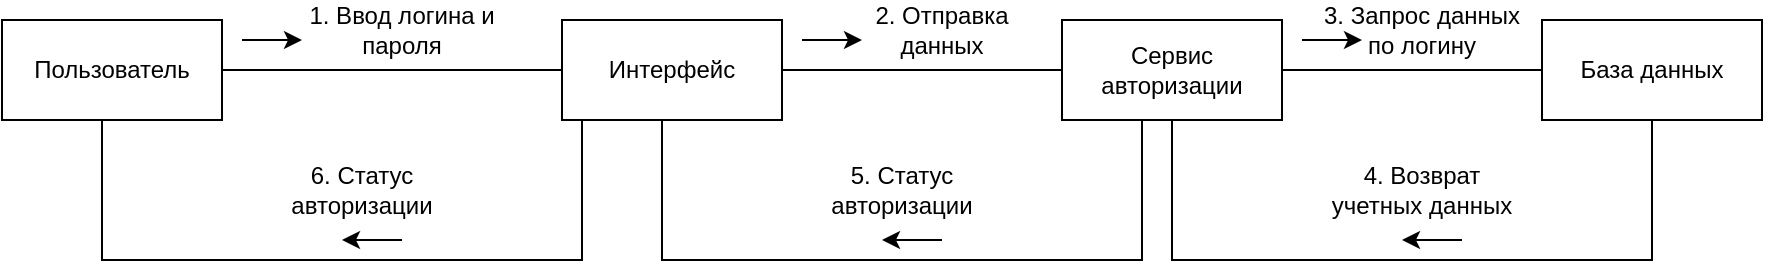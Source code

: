 <mxfile version="22.1.2" type="device">
  <diagram name="Страница — 1" id="00R3lIN3bO4PS_L97c3q">
    <mxGraphModel dx="1873" dy="523" grid="1" gridSize="10" guides="1" tooltips="1" connect="1" arrows="1" fold="1" page="1" pageScale="1" pageWidth="827" pageHeight="1169" math="0" shadow="0">
      <root>
        <mxCell id="0" />
        <mxCell id="1" parent="0" />
        <mxCell id="8vSoMtomyJ-KpTdp_CqP-70" value="Пользователь" style="html=1;whiteSpace=wrap;" vertex="1" parent="1">
          <mxGeometry x="-10" y="320" width="110" height="50" as="geometry" />
        </mxCell>
        <mxCell id="8vSoMtomyJ-KpTdp_CqP-71" value="Интерфейс" style="html=1;whiteSpace=wrap;" vertex="1" parent="1">
          <mxGeometry x="270" y="320" width="110" height="50" as="geometry" />
        </mxCell>
        <mxCell id="8vSoMtomyJ-KpTdp_CqP-72" value="Сервис авторизации" style="html=1;whiteSpace=wrap;" vertex="1" parent="1">
          <mxGeometry x="520" y="320" width="110" height="50" as="geometry" />
        </mxCell>
        <mxCell id="8vSoMtomyJ-KpTdp_CqP-73" value="База данных" style="html=1;whiteSpace=wrap;" vertex="1" parent="1">
          <mxGeometry x="760" y="320" width="110" height="50" as="geometry" />
        </mxCell>
        <mxCell id="8vSoMtomyJ-KpTdp_CqP-74" value="" style="endArrow=none;html=1;rounded=0;exitX=1;exitY=0.5;exitDx=0;exitDy=0;entryX=0;entryY=0.5;entryDx=0;entryDy=0;" edge="1" parent="1" source="8vSoMtomyJ-KpTdp_CqP-70" target="8vSoMtomyJ-KpTdp_CqP-71">
          <mxGeometry width="50" height="50" relative="1" as="geometry">
            <mxPoint x="480" y="480" as="sourcePoint" />
            <mxPoint x="530" y="430" as="targetPoint" />
          </mxGeometry>
        </mxCell>
        <mxCell id="8vSoMtomyJ-KpTdp_CqP-75" value="" style="endArrow=none;html=1;rounded=0;exitX=1;exitY=0.5;exitDx=0;exitDy=0;entryX=0;entryY=0.5;entryDx=0;entryDy=0;" edge="1" parent="1" source="8vSoMtomyJ-KpTdp_CqP-71" target="8vSoMtomyJ-KpTdp_CqP-72">
          <mxGeometry width="50" height="50" relative="1" as="geometry">
            <mxPoint x="480" y="480" as="sourcePoint" />
            <mxPoint x="530" y="430" as="targetPoint" />
          </mxGeometry>
        </mxCell>
        <mxCell id="8vSoMtomyJ-KpTdp_CqP-76" value="" style="endArrow=none;html=1;rounded=0;entryX=0;entryY=0.5;entryDx=0;entryDy=0;exitX=1;exitY=0.5;exitDx=0;exitDy=0;" edge="1" parent="1" source="8vSoMtomyJ-KpTdp_CqP-72" target="8vSoMtomyJ-KpTdp_CqP-73">
          <mxGeometry width="50" height="50" relative="1" as="geometry">
            <mxPoint x="480" y="480" as="sourcePoint" />
            <mxPoint x="530" y="430" as="targetPoint" />
          </mxGeometry>
        </mxCell>
        <mxCell id="8vSoMtomyJ-KpTdp_CqP-78" value="" style="endArrow=classic;html=1;rounded=0;" edge="1" parent="1">
          <mxGeometry width="50" height="50" relative="1" as="geometry">
            <mxPoint x="110" y="330" as="sourcePoint" />
            <mxPoint x="140" y="330" as="targetPoint" />
          </mxGeometry>
        </mxCell>
        <mxCell id="8vSoMtomyJ-KpTdp_CqP-79" value="1. Ввод логина и пароля" style="text;html=1;strokeColor=none;fillColor=none;align=center;verticalAlign=middle;whiteSpace=wrap;rounded=0;" vertex="1" parent="1">
          <mxGeometry x="140" y="310" width="100" height="30" as="geometry" />
        </mxCell>
        <mxCell id="8vSoMtomyJ-KpTdp_CqP-80" value="2. Отправка данных" style="text;html=1;strokeColor=none;fillColor=none;align=center;verticalAlign=middle;whiteSpace=wrap;rounded=0;" vertex="1" parent="1">
          <mxGeometry x="410" y="310" width="100" height="30" as="geometry" />
        </mxCell>
        <mxCell id="8vSoMtomyJ-KpTdp_CqP-81" value="" style="endArrow=classic;html=1;rounded=0;" edge="1" parent="1">
          <mxGeometry width="50" height="50" relative="1" as="geometry">
            <mxPoint x="390" y="330" as="sourcePoint" />
            <mxPoint x="420" y="330" as="targetPoint" />
          </mxGeometry>
        </mxCell>
        <mxCell id="8vSoMtomyJ-KpTdp_CqP-82" value="" style="endArrow=classic;html=1;rounded=0;" edge="1" parent="1">
          <mxGeometry width="50" height="50" relative="1" as="geometry">
            <mxPoint x="640" y="330" as="sourcePoint" />
            <mxPoint x="670" y="330" as="targetPoint" />
          </mxGeometry>
        </mxCell>
        <mxCell id="8vSoMtomyJ-KpTdp_CqP-83" value="3. Запрос данных по логину" style="text;html=1;strokeColor=none;fillColor=none;align=center;verticalAlign=middle;whiteSpace=wrap;rounded=0;" vertex="1" parent="1">
          <mxGeometry x="650" y="310" width="100" height="30" as="geometry" />
        </mxCell>
        <mxCell id="8vSoMtomyJ-KpTdp_CqP-84" value="" style="endArrow=none;html=1;rounded=0;entryX=0.5;entryY=1;entryDx=0;entryDy=0;exitX=0.5;exitY=1;exitDx=0;exitDy=0;" edge="1" parent="1" source="8vSoMtomyJ-KpTdp_CqP-72" target="8vSoMtomyJ-KpTdp_CqP-73">
          <mxGeometry width="50" height="50" relative="1" as="geometry">
            <mxPoint x="570" y="370" as="sourcePoint" />
            <mxPoint x="410" y="320" as="targetPoint" />
            <Array as="points">
              <mxPoint x="575" y="440" />
              <mxPoint x="690" y="440" />
              <mxPoint x="815" y="440" />
            </Array>
          </mxGeometry>
        </mxCell>
        <mxCell id="8vSoMtomyJ-KpTdp_CqP-85" value="" style="endArrow=classic;html=1;rounded=0;" edge="1" parent="1">
          <mxGeometry width="50" height="50" relative="1" as="geometry">
            <mxPoint x="720" y="430" as="sourcePoint" />
            <mxPoint x="690" y="430" as="targetPoint" />
          </mxGeometry>
        </mxCell>
        <mxCell id="8vSoMtomyJ-KpTdp_CqP-86" value="4. Возврат учетных данных" style="text;html=1;strokeColor=none;fillColor=none;align=center;verticalAlign=middle;whiteSpace=wrap;rounded=0;" vertex="1" parent="1">
          <mxGeometry x="650" y="390" width="100" height="30" as="geometry" />
        </mxCell>
        <mxCell id="8vSoMtomyJ-KpTdp_CqP-88" value="" style="endArrow=classic;html=1;rounded=0;" edge="1" parent="1">
          <mxGeometry width="50" height="50" relative="1" as="geometry">
            <mxPoint x="460" y="430" as="sourcePoint" />
            <mxPoint x="430" y="430" as="targetPoint" />
          </mxGeometry>
        </mxCell>
        <mxCell id="8vSoMtomyJ-KpTdp_CqP-89" value="5. Статус авторизации" style="text;html=1;strokeColor=none;fillColor=none;align=center;verticalAlign=middle;whiteSpace=wrap;rounded=0;" vertex="1" parent="1">
          <mxGeometry x="390" y="390" width="100" height="30" as="geometry" />
        </mxCell>
        <mxCell id="8vSoMtomyJ-KpTdp_CqP-90" value="" style="endArrow=none;html=1;rounded=0;entryX=0.5;entryY=1;entryDx=0;entryDy=0;exitX=0.5;exitY=1;exitDx=0;exitDy=0;" edge="1" parent="1">
          <mxGeometry width="50" height="50" relative="1" as="geometry">
            <mxPoint x="320" y="370" as="sourcePoint" />
            <mxPoint x="560" y="370" as="targetPoint" />
            <Array as="points">
              <mxPoint x="320" y="440" />
              <mxPoint x="435" y="440" />
              <mxPoint x="560" y="440" />
            </Array>
          </mxGeometry>
        </mxCell>
        <mxCell id="8vSoMtomyJ-KpTdp_CqP-91" value="" style="endArrow=classic;html=1;rounded=0;" edge="1" parent="1">
          <mxGeometry width="50" height="50" relative="1" as="geometry">
            <mxPoint x="190" y="430" as="sourcePoint" />
            <mxPoint x="160" y="430" as="targetPoint" />
          </mxGeometry>
        </mxCell>
        <mxCell id="8vSoMtomyJ-KpTdp_CqP-92" value="6. Статус авторизации" style="text;html=1;strokeColor=none;fillColor=none;align=center;verticalAlign=middle;whiteSpace=wrap;rounded=0;" vertex="1" parent="1">
          <mxGeometry x="120" y="390" width="100" height="30" as="geometry" />
        </mxCell>
        <mxCell id="8vSoMtomyJ-KpTdp_CqP-93" value="" style="endArrow=none;html=1;rounded=0;entryX=0.5;entryY=1;entryDx=0;entryDy=0;exitX=0.5;exitY=1;exitDx=0;exitDy=0;" edge="1" parent="1">
          <mxGeometry width="50" height="50" relative="1" as="geometry">
            <mxPoint x="40" y="370" as="sourcePoint" />
            <mxPoint x="280" y="370" as="targetPoint" />
            <Array as="points">
              <mxPoint x="40" y="440" />
              <mxPoint x="155" y="440" />
              <mxPoint x="280" y="440" />
            </Array>
          </mxGeometry>
        </mxCell>
      </root>
    </mxGraphModel>
  </diagram>
</mxfile>
